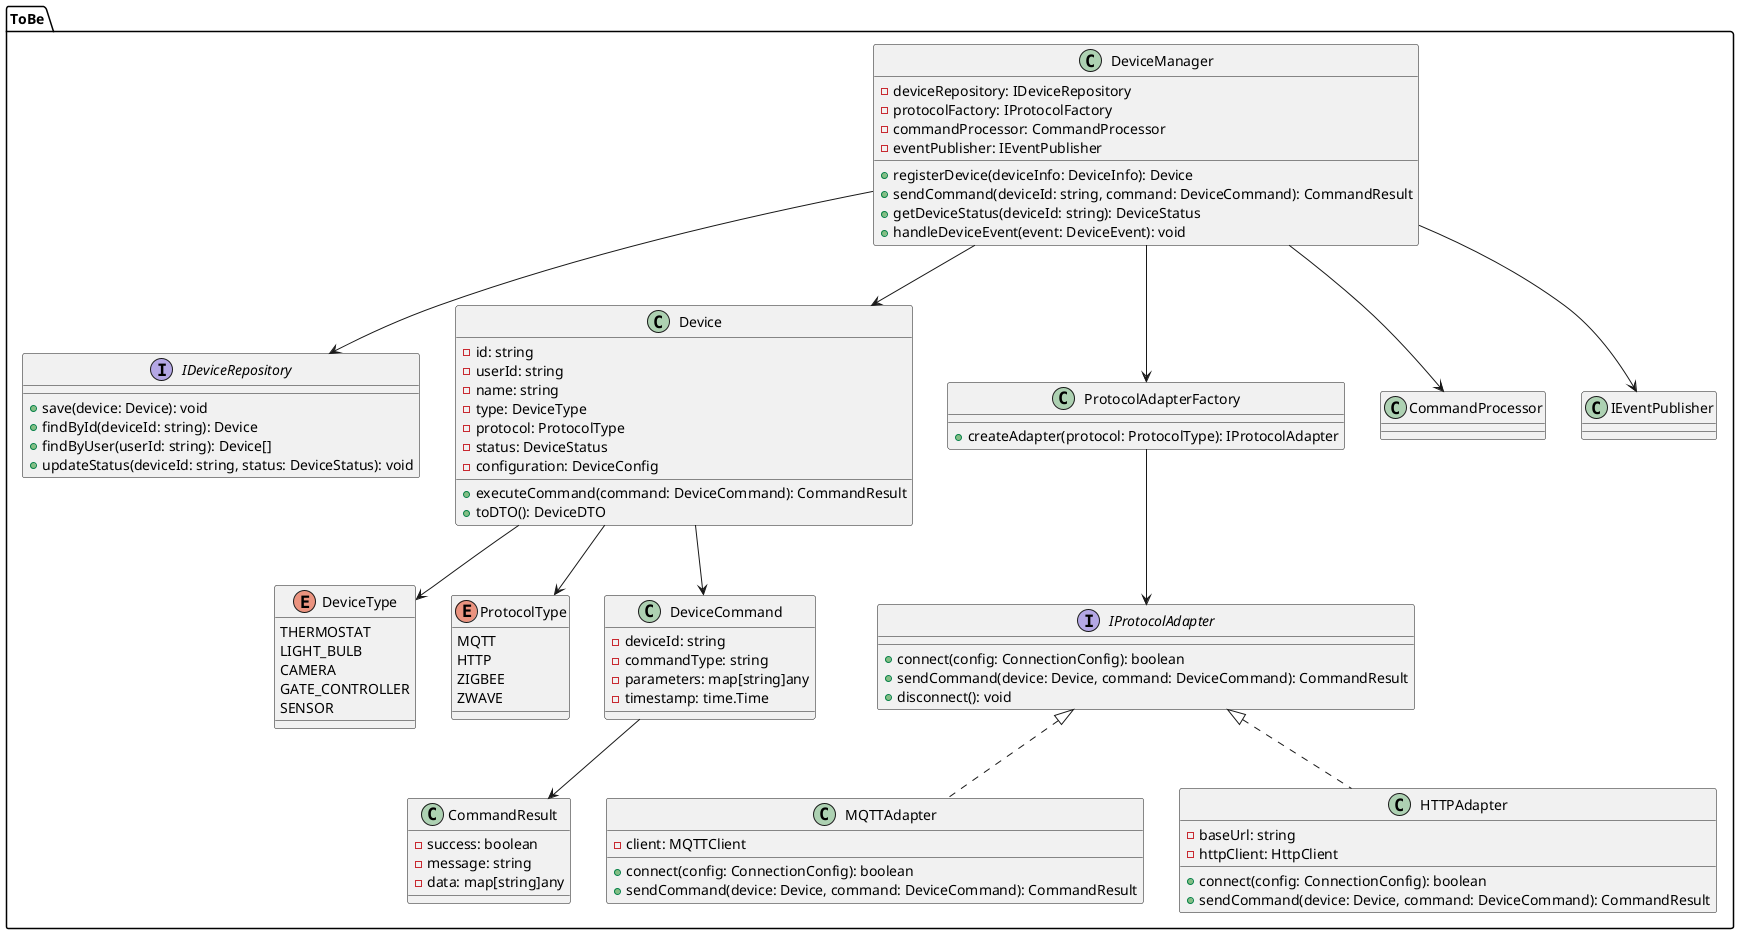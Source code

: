 @startuml To-Be Code Level
namespace ToBe {

class DeviceManager {
  - deviceRepository: IDeviceRepository
  - protocolFactory: IProtocolFactory
  - commandProcessor: CommandProcessor
  - eventPublisher: IEventPublisher
  + registerDevice(deviceInfo: DeviceInfo): Device
  + sendCommand(deviceId: string, command: DeviceCommand): CommandResult
  + getDeviceStatus(deviceId: string): DeviceStatus
  + handleDeviceEvent(event: DeviceEvent): void
}

interface IDeviceRepository {
  + save(device: Device): void
  + findById(deviceId: string): Device
  + findByUser(userId: string): Device[]
  + updateStatus(deviceId: string, status: DeviceStatus): void
}

class Device {
  - id: string
  - userId: string
  - name: string
  - type: DeviceType
  - protocol: ProtocolType
  - status: DeviceStatus
  - configuration: DeviceConfig
  + executeCommand(command: DeviceCommand): CommandResult
  + toDTO(): DeviceDTO
}

enum DeviceType {
  THERMOSTAT
  LIGHT_BULB
  CAMERA
  GATE_CONTROLLER
  SENSOR
}

enum ProtocolType {
  MQTT
  HTTP
  ZIGBEE
  ZWAVE
}

class DeviceCommand {
  - deviceId: string
  - commandType: string
  - parameters: map[string]any
  - timestamp: time.Time
}

class CommandResult {
  - success: boolean
  - message: string
  - data: map[string]any
}

class ProtocolAdapterFactory {
  + createAdapter(protocol: ProtocolType): IProtocolAdapter
}

interface IProtocolAdapter {
  + connect(config: ConnectionConfig): boolean
  + sendCommand(device: Device, command: DeviceCommand): CommandResult
  + disconnect(): void
}

class MQTTAdapter {
  - client: MQTTClient
  + connect(config: ConnectionConfig): boolean
  + sendCommand(device: Device, command: DeviceCommand): CommandResult
}

class HTTPAdapter {
  - baseUrl: string
  - httpClient: HttpClient
  + connect(config: ConnectionConfig): boolean
  + sendCommand(device: Device, command: DeviceCommand): CommandResult
}

DeviceManager --> IDeviceRepository
DeviceManager --> ProtocolAdapterFactory
DeviceManager --> CommandProcessor
DeviceManager --> IEventPublisher
ProtocolAdapterFactory --> IProtocolAdapter
IProtocolAdapter <|.. MQTTAdapter
IProtocolAdapter <|.. HTTPAdapter
DeviceManager --> Device
Device --> DeviceType
Device --> ProtocolType
Device --> DeviceCommand
DeviceCommand --> CommandResult

}
@enduml